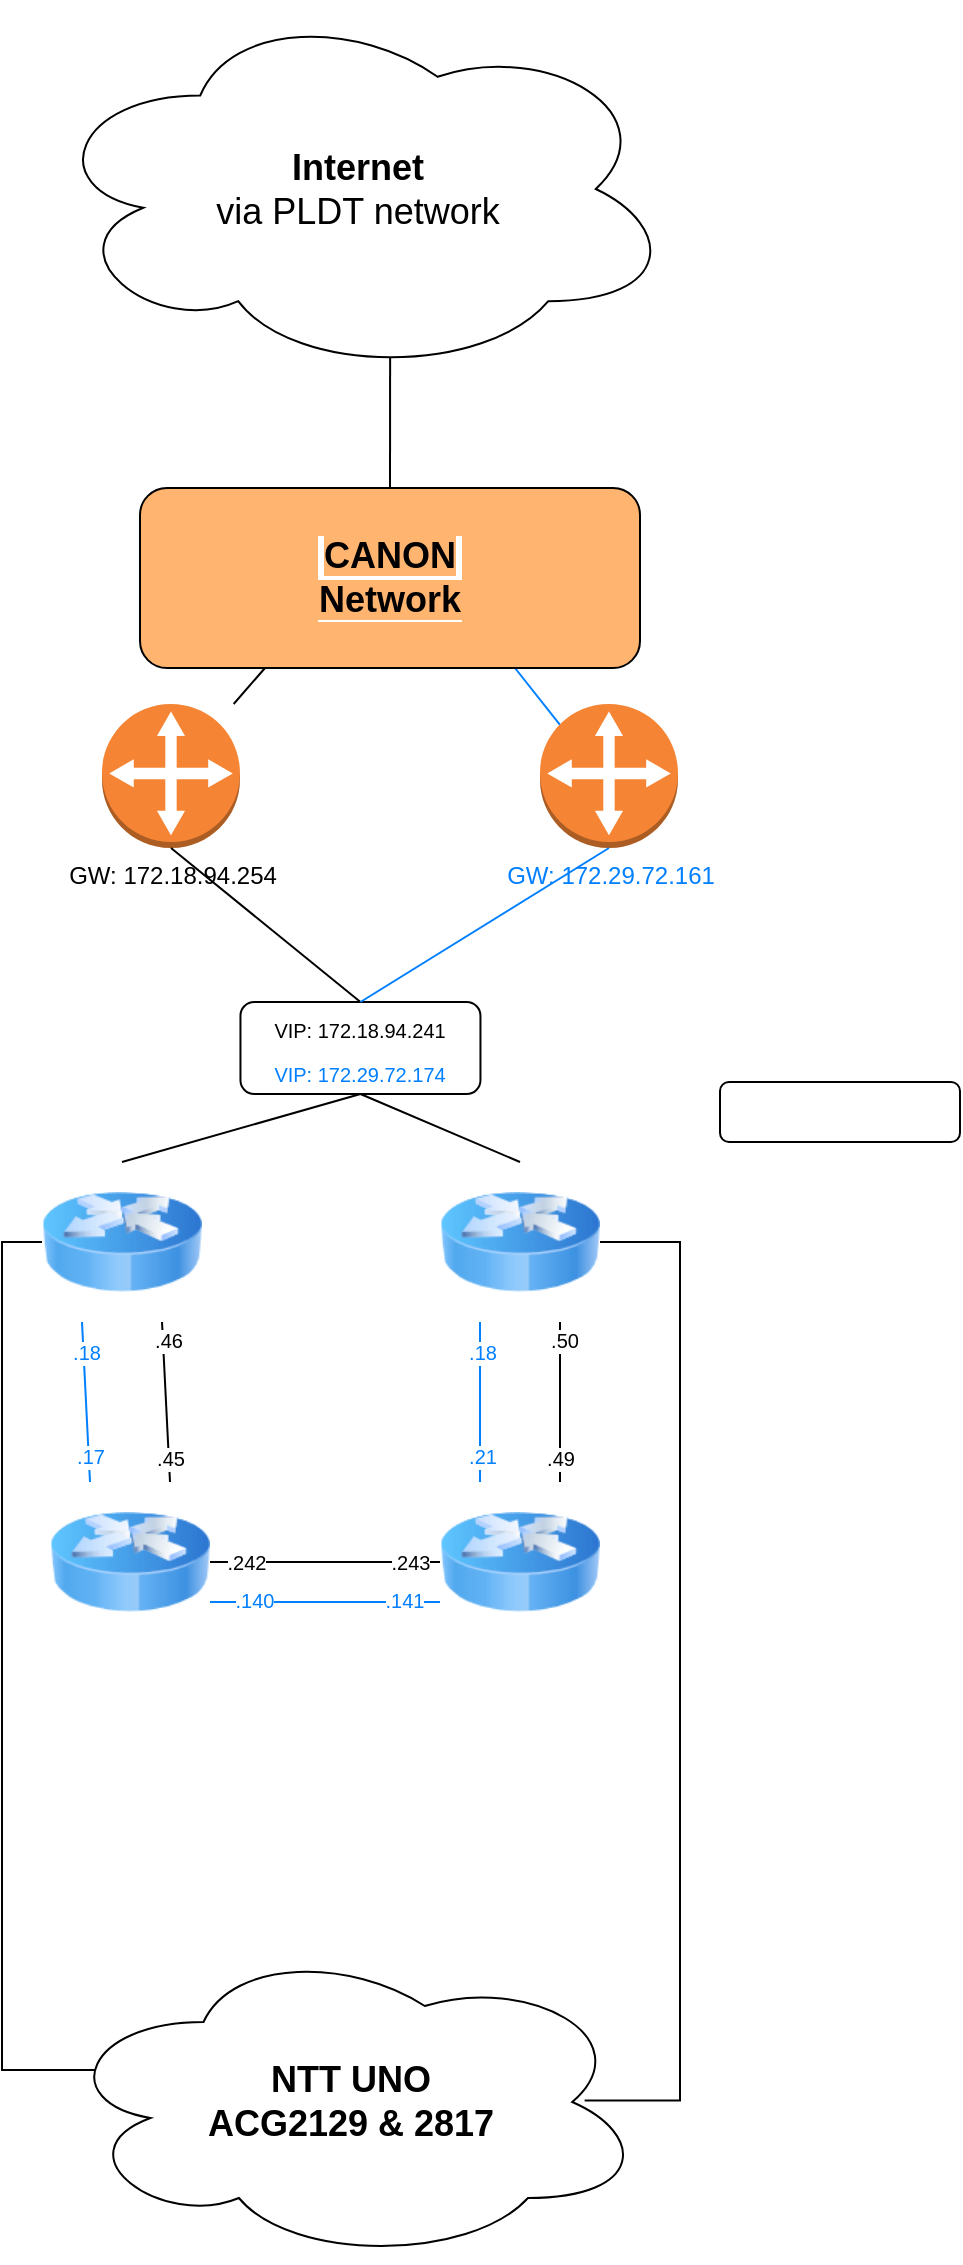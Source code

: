 <mxfile version="20.8.20" type="github">
  <diagram name="Page-1" id="g3N69XfMWkWvZoYk2pfP">
    <mxGraphModel dx="1098" dy="643" grid="1" gridSize="10" guides="1" tooltips="1" connect="1" arrows="1" fold="1" page="1" pageScale="1" pageWidth="850" pageHeight="1100" math="0" shadow="0">
      <root>
        <mxCell id="0" />
        <mxCell id="1" parent="0" />
        <mxCell id="ANa-n4JlMN7LHTpti0L1-1" value="&lt;font style=&quot;font-size: 18px;&quot;&gt;&lt;b&gt;Internet&lt;/b&gt;&lt;br&gt;via PLDT network&lt;br&gt;&lt;/font&gt;" style="ellipse;shape=cloud;whiteSpace=wrap;html=1;" parent="1" vertex="1">
          <mxGeometry x="251" y="50" width="316.46" height="187" as="geometry" />
        </mxCell>
        <mxCell id="ANa-n4JlMN7LHTpti0L1-60" style="edgeStyle=orthogonalEdgeStyle;rounded=0;orthogonalLoop=1;jettySize=auto;html=1;exitX=0;exitY=0.5;exitDx=0;exitDy=0;strokeColor=#000000;fontSize=10;fontColor=#007FFF;entryX=0.07;entryY=0.4;entryDx=0;entryDy=0;entryPerimeter=0;endArrow=none;endFill=0;" parent="1" source="g-6b0FGMClOksw8TMN3y-9" target="ANa-n4JlMN7LHTpti0L1-15" edge="1">
          <mxGeometry relative="1" as="geometry">
            <mxPoint x="320" y="980" as="sourcePoint" />
            <Array as="points">
              <mxPoint x="231" y="670" />
              <mxPoint x="231" y="1084" />
            </Array>
          </mxGeometry>
        </mxCell>
        <mxCell id="ANa-n4JlMN7LHTpti0L1-62" style="edgeStyle=none;rounded=0;orthogonalLoop=1;jettySize=auto;html=1;entryX=0.25;entryY=0;entryDx=0;entryDy=0;strokeColor=#007FFF;fontSize=10;fontColor=#007FFF;exitX=0.25;exitY=1;exitDx=0;exitDy=0;endArrow=none;endFill=0;" parent="1" source="g-6b0FGMClOksw8TMN3y-9" target="ANa-n4JlMN7LHTpti0L1-5" edge="1">
          <mxGeometry relative="1" as="geometry">
            <mxPoint x="263" y="720" as="sourcePoint" />
            <mxPoint x="335.0" y="776.0" as="targetPoint" />
          </mxGeometry>
        </mxCell>
        <mxCell id="ANa-n4JlMN7LHTpti0L1-69" value=".17" style="edgeLabel;html=1;align=center;verticalAlign=middle;resizable=0;points=[];fontSize=10;fontColor=#007FFF;" parent="ANa-n4JlMN7LHTpti0L1-62" vertex="1" connectable="0">
          <mxGeometry x="0.423" y="1" relative="1" as="geometry">
            <mxPoint y="10" as="offset" />
          </mxGeometry>
        </mxCell>
        <mxCell id="g-6b0FGMClOksw8TMN3y-25" value=".18" style="edgeLabel;html=1;align=center;verticalAlign=middle;resizable=0;points=[];fontSize=10;fontColor=#007fff;" vertex="1" connectable="0" parent="ANa-n4JlMN7LHTpti0L1-62">
          <mxGeometry x="-0.624" y="1" relative="1" as="geometry">
            <mxPoint as="offset" />
          </mxGeometry>
        </mxCell>
        <mxCell id="ANa-n4JlMN7LHTpti0L1-5" value="" style="image;html=1;image=img/lib/clip_art/networking/Router_Icon_128x128.png" parent="1" vertex="1">
          <mxGeometry x="255" y="790" width="80" height="80" as="geometry" />
        </mxCell>
        <mxCell id="ANa-n4JlMN7LHTpti0L1-6" value="" style="image;html=1;image=img/lib/clip_art/networking/Router_Icon_128x128.png" parent="1" vertex="1">
          <mxGeometry x="450" y="790" width="80" height="80" as="geometry" />
        </mxCell>
        <mxCell id="ANa-n4JlMN7LHTpti0L1-75" style="edgeStyle=none;rounded=0;orthogonalLoop=1;jettySize=auto;html=1;entryX=0.25;entryY=1;entryDx=0;entryDy=0;strokeColor=#000000;fontSize=10;fontColor=#007FFF;endArrow=none;endFill=0;" parent="1" source="ANa-n4JlMN7LHTpti0L1-9" target="ANa-n4JlMN7LHTpti0L1-59" edge="1">
          <mxGeometry relative="1" as="geometry" />
        </mxCell>
        <mxCell id="ANa-n4JlMN7LHTpti0L1-9" value="GW:&amp;nbsp;172.18.94.254" style="outlineConnect=0;dashed=0;verticalLabelPosition=bottom;verticalAlign=top;align=center;html=1;shape=mxgraph.aws3.customer_gateway;fillColor=#F58534;gradientColor=none;" parent="1" vertex="1">
          <mxGeometry x="281" y="401" width="69" height="72" as="geometry" />
        </mxCell>
        <mxCell id="ANa-n4JlMN7LHTpti0L1-76" style="edgeStyle=none;rounded=0;orthogonalLoop=1;jettySize=auto;html=1;exitX=0.145;exitY=0.145;exitDx=0;exitDy=0;exitPerimeter=0;strokeColor=#007FFF;fontSize=10;fontColor=#007FFF;entryX=0.75;entryY=1;entryDx=0;entryDy=0;endArrow=none;endFill=0;" parent="1" source="ANa-n4JlMN7LHTpti0L1-10" target="ANa-n4JlMN7LHTpti0L1-59" edge="1">
          <mxGeometry relative="1" as="geometry">
            <mxPoint x="420" y="351" as="targetPoint" />
          </mxGeometry>
        </mxCell>
        <mxCell id="ANa-n4JlMN7LHTpti0L1-10" value="&lt;font style=&quot;background-color: rgb(255, 255, 255);&quot; color=&quot;#007fff&quot;&gt;GW:&amp;nbsp;172.29.72.161&lt;/font&gt;" style="outlineConnect=0;dashed=0;verticalLabelPosition=bottom;verticalAlign=top;align=center;html=1;shape=mxgraph.aws3.customer_gateway;fillColor=#F58534;gradientColor=none;" parent="1" vertex="1">
          <mxGeometry x="500" y="401" width="69" height="72" as="geometry" />
        </mxCell>
        <mxCell id="ANa-n4JlMN7LHTpti0L1-15" value="&lt;font style=&quot;font-size: 18px;&quot;&gt;&lt;b&gt;NTT UNO&lt;br&gt;ACG2129 &amp;amp; 2817&lt;/b&gt;&lt;/font&gt;" style="ellipse;shape=cloud;whiteSpace=wrap;html=1;" parent="1" vertex="1">
          <mxGeometry x="258" y="1020" width="295" height="160" as="geometry" />
        </mxCell>
        <mxCell id="ANa-n4JlMN7LHTpti0L1-72" style="edgeStyle=none;rounded=0;orthogonalLoop=1;jettySize=auto;html=1;strokeColor=#000000;fontSize=10;fontColor=#007FFF;endArrow=none;endFill=0;entryX=0.5;entryY=1;entryDx=0;entryDy=0;entryPerimeter=0;exitX=0.5;exitY=0;exitDx=0;exitDy=0;" parent="1" source="ANa-n4JlMN7LHTpti0L1-20" target="ANa-n4JlMN7LHTpti0L1-9" edge="1">
          <mxGeometry relative="1" as="geometry">
            <mxPoint x="293.023" y="428" as="targetPoint" />
            <mxPoint x="190" y="560" as="sourcePoint" />
          </mxGeometry>
        </mxCell>
        <mxCell id="ANa-n4JlMN7LHTpti0L1-20" value="&lt;font style=&quot;font-size: 10px;&quot;&gt;VIP: 172.18.94.241&lt;br&gt;&lt;font color=&quot;#007fff&quot;&gt;VIP: 172.29.72.174&lt;/font&gt;&lt;br&gt;&lt;/font&gt;" style="rounded=1;whiteSpace=wrap;html=1;labelBackgroundColor=#FFFFFF;fontSize=18;fontColor=#000000;" parent="1" vertex="1">
          <mxGeometry x="350.23" y="550" width="120" height="46" as="geometry" />
        </mxCell>
        <mxCell id="ANa-n4JlMN7LHTpti0L1-73" style="edgeStyle=none;rounded=0;orthogonalLoop=1;jettySize=auto;html=1;strokeColor=#007FFF;fontSize=10;fontColor=#007FFF;endArrow=none;endFill=0;entryX=0.5;entryY=1;entryDx=0;entryDy=0;entryPerimeter=0;exitX=0.5;exitY=0;exitDx=0;exitDy=0;" parent="1" source="ANa-n4JlMN7LHTpti0L1-20" target="ANa-n4JlMN7LHTpti0L1-10" edge="1">
          <mxGeometry relative="1" as="geometry">
            <mxPoint x="553.118" y="428" as="targetPoint" />
            <mxPoint x="660" y="570" as="sourcePoint" />
          </mxGeometry>
        </mxCell>
        <mxCell id="ANa-n4JlMN7LHTpti0L1-21" value="" style="rounded=1;whiteSpace=wrap;html=1;labelBackgroundColor=#FFFFFF;fontSize=18;fontColor=#000000;" parent="1" vertex="1">
          <mxGeometry x="590" y="590" width="120" height="30" as="geometry" />
        </mxCell>
        <mxCell id="ANa-n4JlMN7LHTpti0L1-77" style="edgeStyle=none;rounded=0;orthogonalLoop=1;jettySize=auto;html=1;exitX=0.5;exitY=0;exitDx=0;exitDy=0;entryX=0.55;entryY=0.95;entryDx=0;entryDy=0;strokeColor=#000000;fontSize=10;fontColor=#007FFF;endArrow=none;endFill=0;entryPerimeter=0;" parent="1" source="ANa-n4JlMN7LHTpti0L1-59" target="ANa-n4JlMN7LHTpti0L1-1" edge="1">
          <mxGeometry relative="1" as="geometry">
            <mxPoint x="425" y="263" as="targetPoint" />
          </mxGeometry>
        </mxCell>
        <mxCell id="ANa-n4JlMN7LHTpti0L1-59" value="&lt;span style=&quot;font-size: 18px; background-color: rgb(255, 181, 112);&quot;&gt;&lt;b&gt;CANON&lt;br&gt;Network&lt;/b&gt;&lt;/span&gt;" style="rounded=1;whiteSpace=wrap;html=1;labelBackgroundColor=#FFFFFF;strokeColor=#000000;fontSize=10;fontColor=#000000;fillColor=#FFB570;" parent="1" vertex="1">
          <mxGeometry x="300" y="293" width="250" height="90" as="geometry" />
        </mxCell>
        <mxCell id="g-6b0FGMClOksw8TMN3y-3" style="rounded=0;orthogonalLoop=1;jettySize=auto;html=1;entryX=1;entryY=0.5;entryDx=0;entryDy=0;strokeColor=#000000;fontSize=10;fontColor=#007FFF;endArrow=none;endFill=0;" edge="1" parent="1" source="ANa-n4JlMN7LHTpti0L1-6" target="ANa-n4JlMN7LHTpti0L1-5">
          <mxGeometry relative="1" as="geometry">
            <mxPoint x="450" y="869.35" as="sourcePoint" />
            <mxPoint x="340" y="869.35" as="targetPoint" />
          </mxGeometry>
        </mxCell>
        <mxCell id="g-6b0FGMClOksw8TMN3y-4" value="&lt;font color=&quot;#000000&quot;&gt;.242&lt;/font&gt;" style="edgeLabel;html=1;align=center;verticalAlign=middle;resizable=0;points=[];fontSize=10;fontColor=#007FFF;strokeColor=#000000;" vertex="1" connectable="0" parent="g-6b0FGMClOksw8TMN3y-3">
          <mxGeometry x="0.688" relative="1" as="geometry">
            <mxPoint as="offset" />
          </mxGeometry>
        </mxCell>
        <mxCell id="g-6b0FGMClOksw8TMN3y-5" value=".243" style="edgeLabel;html=1;align=center;verticalAlign=middle;resizable=0;points=[];fontSize=10;" vertex="1" connectable="0" parent="g-6b0FGMClOksw8TMN3y-3">
          <mxGeometry x="-0.727" y="2" relative="1" as="geometry">
            <mxPoint y="-2" as="offset" />
          </mxGeometry>
        </mxCell>
        <mxCell id="g-6b0FGMClOksw8TMN3y-9" value="" style="image;html=1;image=img/lib/clip_art/networking/Router_Icon_128x128.png" vertex="1" parent="1">
          <mxGeometry x="251" y="630" width="80" height="80" as="geometry" />
        </mxCell>
        <mxCell id="g-6b0FGMClOksw8TMN3y-10" value="" style="image;html=1;image=img/lib/clip_art/networking/Router_Icon_128x128.png" vertex="1" parent="1">
          <mxGeometry x="450" y="630" width="80" height="80" as="geometry" />
        </mxCell>
        <mxCell id="g-6b0FGMClOksw8TMN3y-12" style="rounded=0;orthogonalLoop=1;jettySize=auto;html=1;entryX=0.75;entryY=0;entryDx=0;entryDy=0;strokeColor=#000000;fontSize=10;fontColor=#007FFF;endArrow=none;endFill=0;exitX=0.75;exitY=1;exitDx=0;exitDy=0;" edge="1" parent="1" source="g-6b0FGMClOksw8TMN3y-9" target="ANa-n4JlMN7LHTpti0L1-5">
          <mxGeometry relative="1" as="geometry">
            <mxPoint x="200" y="730" as="sourcePoint" />
            <mxPoint x="90" y="730" as="targetPoint" />
          </mxGeometry>
        </mxCell>
        <mxCell id="g-6b0FGMClOksw8TMN3y-13" value="&lt;font color=&quot;#000000&quot;&gt;.45&lt;/font&gt;" style="edgeLabel;html=1;align=center;verticalAlign=middle;resizable=0;points=[];fontSize=10;fontColor=#007FFF;strokeColor=#000000;" vertex="1" connectable="0" parent="g-6b0FGMClOksw8TMN3y-12">
          <mxGeometry x="0.688" relative="1" as="geometry">
            <mxPoint as="offset" />
          </mxGeometry>
        </mxCell>
        <mxCell id="g-6b0FGMClOksw8TMN3y-14" value=".46" style="edgeLabel;html=1;align=center;verticalAlign=middle;resizable=0;points=[];fontSize=10;" vertex="1" connectable="0" parent="g-6b0FGMClOksw8TMN3y-12">
          <mxGeometry x="-0.727" y="2" relative="1" as="geometry">
            <mxPoint y="-2" as="offset" />
          </mxGeometry>
        </mxCell>
        <mxCell id="g-6b0FGMClOksw8TMN3y-19" style="rounded=0;orthogonalLoop=1;jettySize=auto;html=1;entryX=0.75;entryY=0;entryDx=0;entryDy=0;strokeColor=#000000;fontSize=10;fontColor=#007FFF;endArrow=none;endFill=0;exitX=0.75;exitY=1;exitDx=0;exitDy=0;" edge="1" parent="1" source="g-6b0FGMClOksw8TMN3y-10" target="ANa-n4JlMN7LHTpti0L1-6">
          <mxGeometry relative="1" as="geometry">
            <mxPoint x="488" y="700" as="sourcePoint" />
            <mxPoint x="492" y="790" as="targetPoint" />
          </mxGeometry>
        </mxCell>
        <mxCell id="g-6b0FGMClOksw8TMN3y-20" value="&lt;font color=&quot;#000000&quot;&gt;.49&lt;/font&gt;" style="edgeLabel;html=1;align=center;verticalAlign=middle;resizable=0;points=[];fontSize=10;fontColor=#007FFF;strokeColor=#000000;" vertex="1" connectable="0" parent="g-6b0FGMClOksw8TMN3y-19">
          <mxGeometry x="0.688" relative="1" as="geometry">
            <mxPoint as="offset" />
          </mxGeometry>
        </mxCell>
        <mxCell id="g-6b0FGMClOksw8TMN3y-21" value=".50" style="edgeLabel;html=1;align=center;verticalAlign=middle;resizable=0;points=[];fontSize=10;" vertex="1" connectable="0" parent="g-6b0FGMClOksw8TMN3y-19">
          <mxGeometry x="-0.727" y="2" relative="1" as="geometry">
            <mxPoint y="-2" as="offset" />
          </mxGeometry>
        </mxCell>
        <mxCell id="g-6b0FGMClOksw8TMN3y-24" style="edgeStyle=orthogonalEdgeStyle;rounded=0;orthogonalLoop=1;jettySize=auto;html=1;exitX=1;exitY=0.5;exitDx=0;exitDy=0;strokeColor=#000000;fontSize=10;fontColor=#007FFF;entryX=0.896;entryY=0.495;entryDx=0;entryDy=0;entryPerimeter=0;endArrow=none;endFill=0;" edge="1" parent="1" source="g-6b0FGMClOksw8TMN3y-10" target="ANa-n4JlMN7LHTpti0L1-15">
          <mxGeometry relative="1" as="geometry">
            <mxPoint x="620" y="686" as="sourcePoint" />
            <mxPoint x="664" y="1100" as="targetPoint" />
            <Array as="points">
              <mxPoint x="570" y="670" />
              <mxPoint x="570" y="1099" />
            </Array>
          </mxGeometry>
        </mxCell>
        <mxCell id="g-6b0FGMClOksw8TMN3y-26" style="edgeStyle=none;rounded=0;orthogonalLoop=1;jettySize=auto;html=1;entryX=0.25;entryY=0;entryDx=0;entryDy=0;strokeColor=#007FFF;fontSize=10;fontColor=#007FFF;exitX=0.25;exitY=1;exitDx=0;exitDy=0;endArrow=none;endFill=0;" edge="1" parent="1" source="g-6b0FGMClOksw8TMN3y-10" target="ANa-n4JlMN7LHTpti0L1-6">
          <mxGeometry relative="1" as="geometry">
            <mxPoint x="460" y="700" as="sourcePoint" />
            <mxPoint x="464" y="780" as="targetPoint" />
          </mxGeometry>
        </mxCell>
        <mxCell id="g-6b0FGMClOksw8TMN3y-27" value=".21" style="edgeLabel;html=1;align=center;verticalAlign=middle;resizable=0;points=[];fontSize=10;fontColor=#007FFF;" vertex="1" connectable="0" parent="g-6b0FGMClOksw8TMN3y-26">
          <mxGeometry x="0.423" y="1" relative="1" as="geometry">
            <mxPoint y="10" as="offset" />
          </mxGeometry>
        </mxCell>
        <mxCell id="g-6b0FGMClOksw8TMN3y-28" value=".18" style="edgeLabel;html=1;align=center;verticalAlign=middle;resizable=0;points=[];fontSize=10;fontColor=#007fff;" vertex="1" connectable="0" parent="g-6b0FGMClOksw8TMN3y-26">
          <mxGeometry x="-0.624" y="1" relative="1" as="geometry">
            <mxPoint as="offset" />
          </mxGeometry>
        </mxCell>
        <mxCell id="g-6b0FGMClOksw8TMN3y-29" style="rounded=0;orthogonalLoop=1;jettySize=auto;html=1;entryX=0.5;entryY=0;entryDx=0;entryDy=0;strokeColor=#000000;fontSize=10;fontColor=#007FFF;endArrow=none;endFill=0;exitX=0.5;exitY=1;exitDx=0;exitDy=0;" edge="1" parent="1" source="ANa-n4JlMN7LHTpti0L1-20" target="g-6b0FGMClOksw8TMN3y-9">
          <mxGeometry relative="1" as="geometry">
            <mxPoint x="489.64" y="533" as="sourcePoint" />
            <mxPoint x="489.64" y="613" as="targetPoint" />
          </mxGeometry>
        </mxCell>
        <mxCell id="g-6b0FGMClOksw8TMN3y-32" style="rounded=0;orthogonalLoop=1;jettySize=auto;html=1;entryX=0.5;entryY=0;entryDx=0;entryDy=0;strokeColor=#000000;fontSize=10;fontColor=#007FFF;endArrow=none;endFill=0;exitX=0.5;exitY=1;exitDx=0;exitDy=0;" edge="1" parent="1" source="ANa-n4JlMN7LHTpti0L1-20" target="g-6b0FGMClOksw8TMN3y-10">
          <mxGeometry relative="1" as="geometry">
            <mxPoint x="530" y="730" as="sourcePoint" />
            <mxPoint x="530" y="810" as="targetPoint" />
          </mxGeometry>
        </mxCell>
        <mxCell id="g-6b0FGMClOksw8TMN3y-35" style="edgeStyle=none;rounded=0;orthogonalLoop=1;jettySize=auto;html=1;entryX=0;entryY=0.75;entryDx=0;entryDy=0;strokeColor=#007FFF;fontSize=10;fontColor=#007FFF;exitX=1;exitY=0.75;exitDx=0;exitDy=0;endArrow=none;endFill=0;" edge="1" parent="1" source="ANa-n4JlMN7LHTpti0L1-5" target="ANa-n4JlMN7LHTpti0L1-6">
          <mxGeometry relative="1" as="geometry">
            <mxPoint x="400" y="720" as="sourcePoint" />
            <mxPoint x="404" y="800" as="targetPoint" />
          </mxGeometry>
        </mxCell>
        <mxCell id="g-6b0FGMClOksw8TMN3y-36" value=".141" style="edgeLabel;html=1;align=center;verticalAlign=middle;resizable=0;points=[];fontSize=10;fontColor=#007FFF;" vertex="1" connectable="0" parent="g-6b0FGMClOksw8TMN3y-35">
          <mxGeometry x="0.423" y="1" relative="1" as="geometry">
            <mxPoint x="15" as="offset" />
          </mxGeometry>
        </mxCell>
        <mxCell id="g-6b0FGMClOksw8TMN3y-37" value=".140" style="edgeLabel;html=1;align=center;verticalAlign=middle;resizable=0;points=[];fontSize=10;fontColor=#007fff;" vertex="1" connectable="0" parent="g-6b0FGMClOksw8TMN3y-35">
          <mxGeometry x="-0.624" y="1" relative="1" as="geometry">
            <mxPoint as="offset" />
          </mxGeometry>
        </mxCell>
      </root>
    </mxGraphModel>
  </diagram>
</mxfile>
